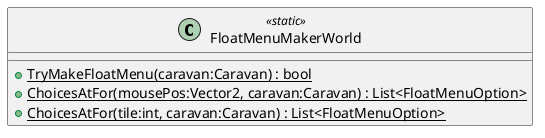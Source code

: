 @startuml
class FloatMenuMakerWorld <<static>> {
    + {static} TryMakeFloatMenu(caravan:Caravan) : bool
    + {static} ChoicesAtFor(mousePos:Vector2, caravan:Caravan) : List<FloatMenuOption>
    + {static} ChoicesAtFor(tile:int, caravan:Caravan) : List<FloatMenuOption>
}
@enduml
